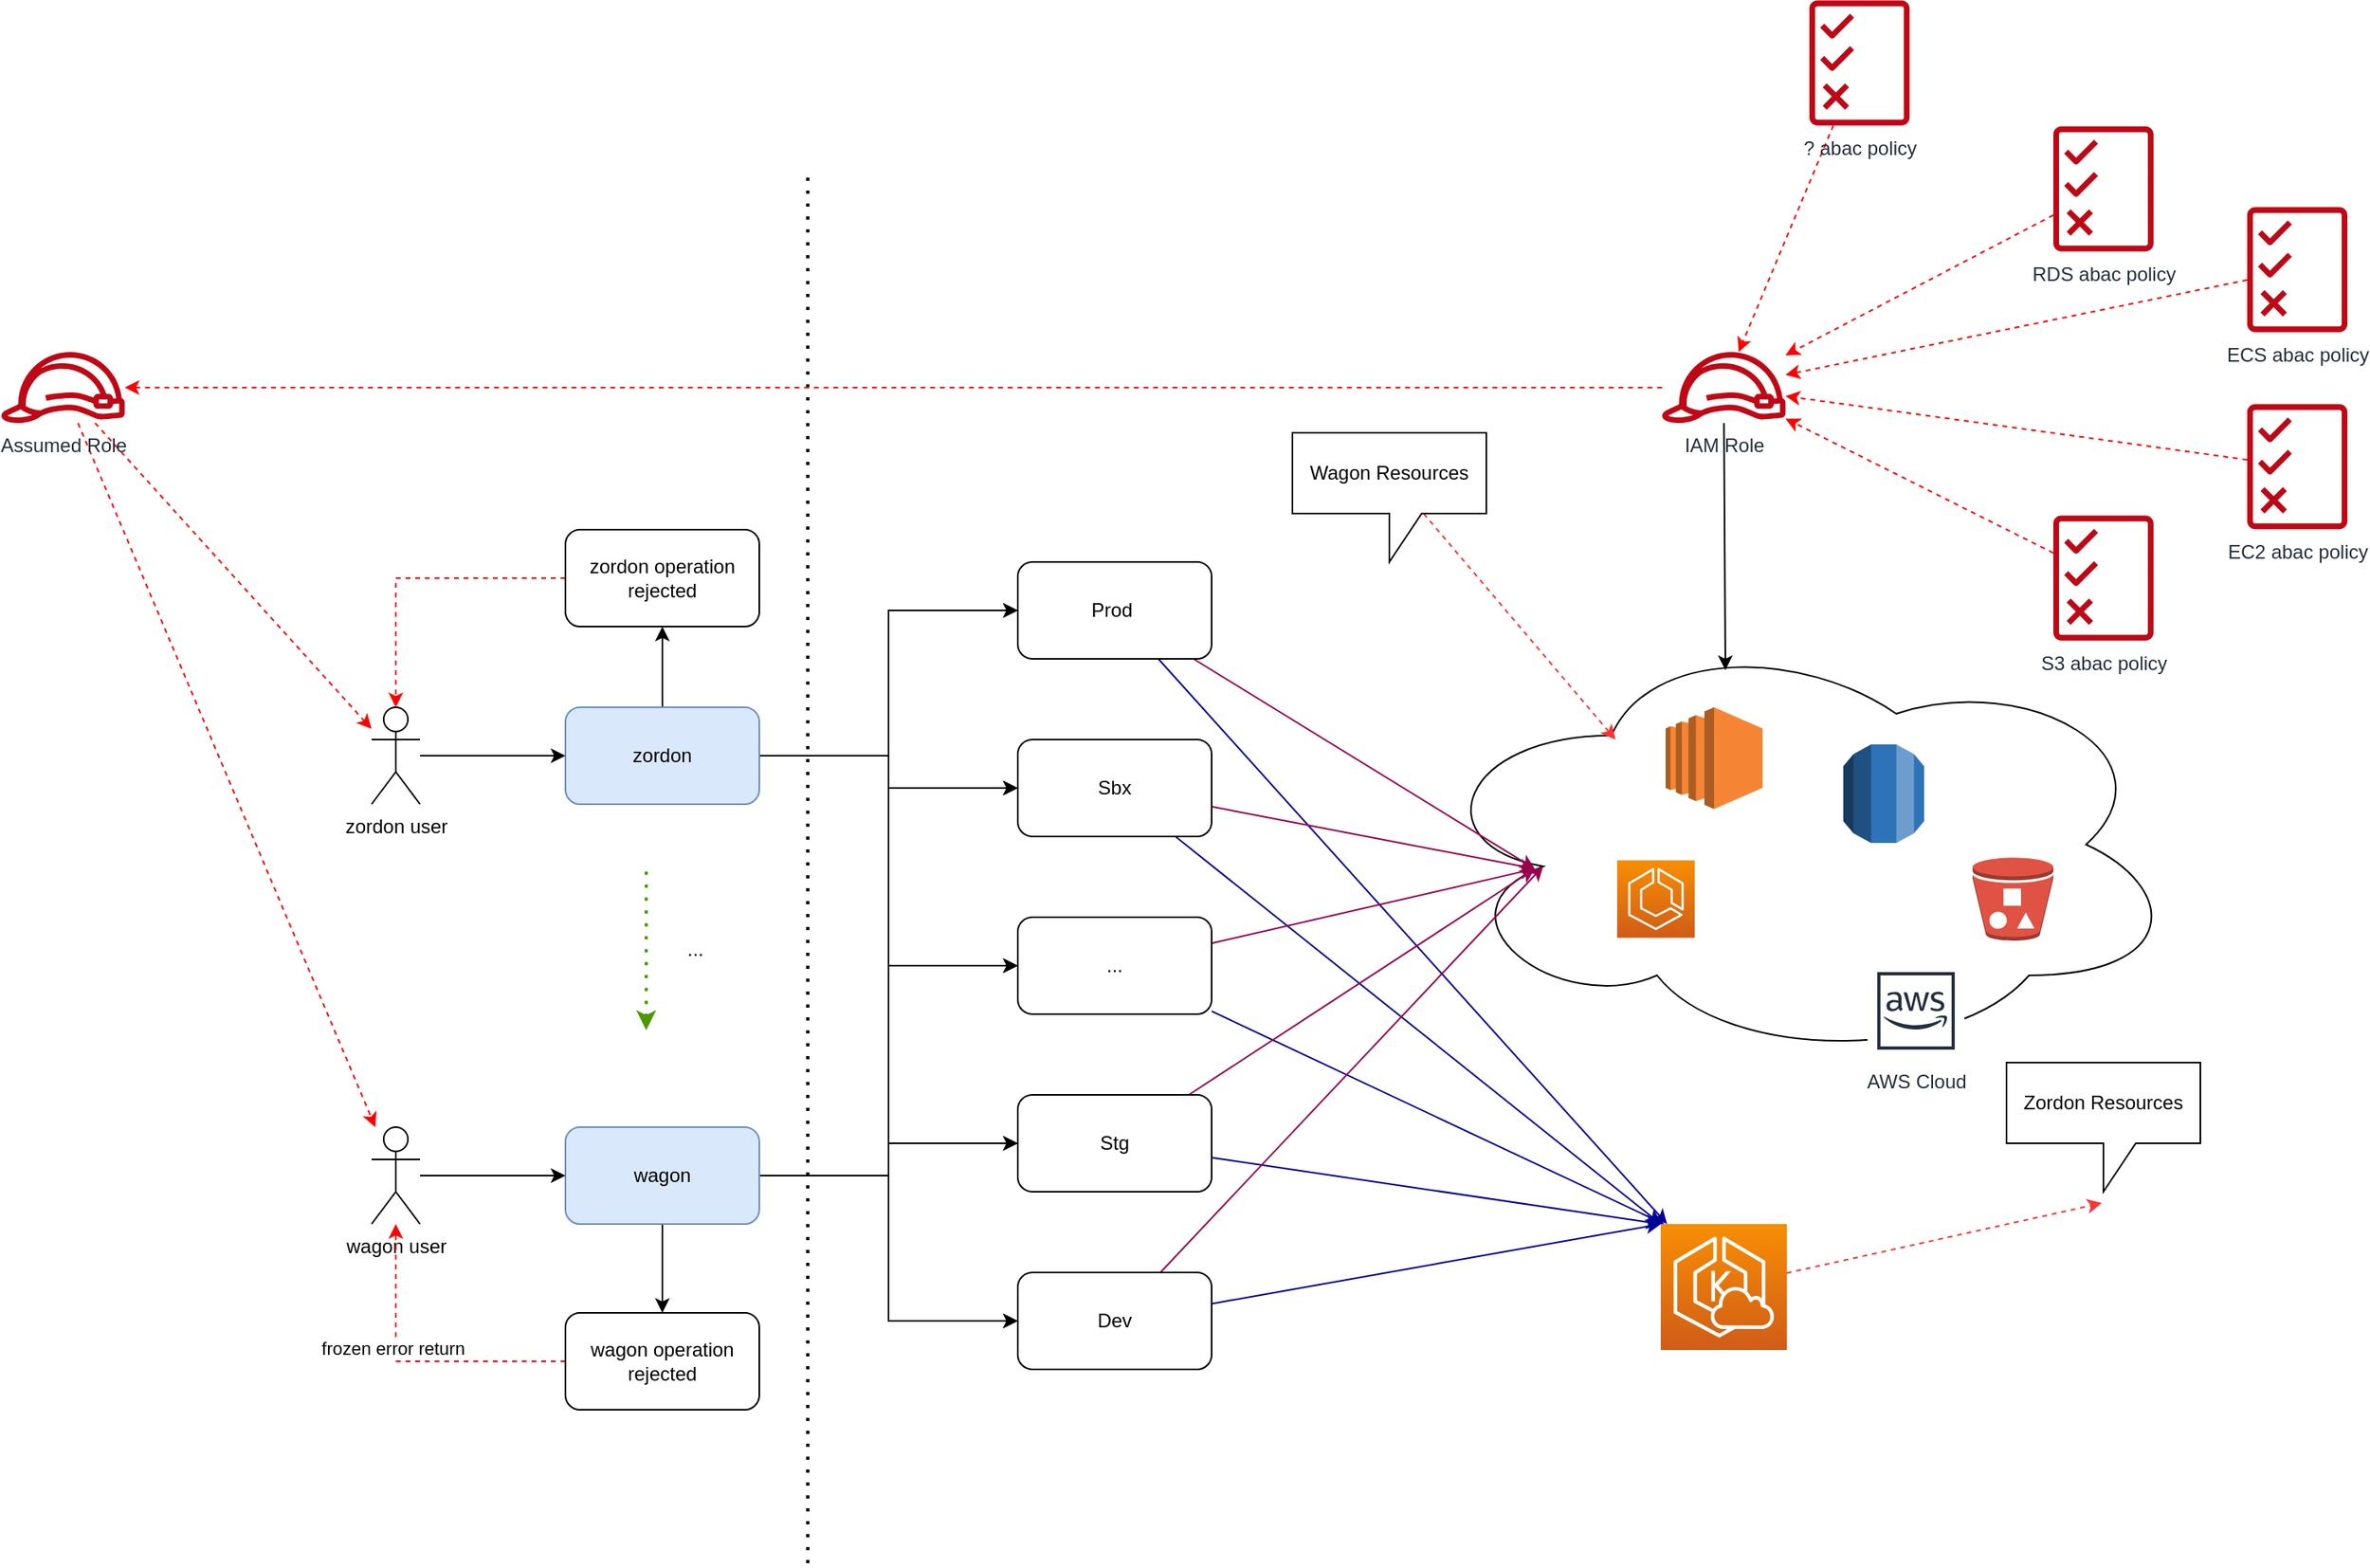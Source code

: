 <mxfile version="20.8.10" type="github">
  <diagram id="oAuHuwjXM5DOT20ScF70" name="Page-1">
    <mxGraphModel dx="1915" dy="1131" grid="1" gridSize="10" guides="1" tooltips="1" connect="1" arrows="1" fold="1" page="1" pageScale="1" pageWidth="850" pageHeight="1100" math="0" shadow="0">
      <root>
        <mxCell id="0" />
        <mxCell id="1" parent="0" />
        <mxCell id="sp-5pNt451_1ZDjbyw_R-9" value="" style="ellipse;shape=cloud;whiteSpace=wrap;html=1;" vertex="1" parent="1">
          <mxGeometry x="1000" y="420" width="470" height="270" as="geometry" />
        </mxCell>
        <mxCell id="0ugB0ae400mzICG-W8F5-35" value="" style="edgeStyle=none;rounded=0;orthogonalLoop=1;jettySize=auto;html=1;startArrow=none;startFill=0;" parent="1" source="0ugB0ae400mzICG-W8F5-1" target="0ugB0ae400mzICG-W8F5-34" edge="1">
          <mxGeometry relative="1" as="geometry" />
        </mxCell>
        <mxCell id="0ugB0ae400mzICG-W8F5-55" style="edgeStyle=orthogonalEdgeStyle;rounded=0;orthogonalLoop=1;jettySize=auto;html=1;entryX=0;entryY=0.5;entryDx=0;entryDy=0;strokeColor=#000000;startArrow=none;startFill=0;" parent="1" source="0ugB0ae400mzICG-W8F5-1" target="0ugB0ae400mzICG-W8F5-7" edge="1">
          <mxGeometry relative="1" as="geometry" />
        </mxCell>
        <mxCell id="0ugB0ae400mzICG-W8F5-56" style="edgeStyle=orthogonalEdgeStyle;rounded=0;orthogonalLoop=1;jettySize=auto;html=1;entryX=0;entryY=0.5;entryDx=0;entryDy=0;strokeColor=#000000;startArrow=none;startFill=0;" parent="1" source="0ugB0ae400mzICG-W8F5-1" target="0ugB0ae400mzICG-W8F5-6" edge="1">
          <mxGeometry relative="1" as="geometry" />
        </mxCell>
        <mxCell id="0ugB0ae400mzICG-W8F5-57" style="edgeStyle=orthogonalEdgeStyle;rounded=0;orthogonalLoop=1;jettySize=auto;html=1;entryX=0;entryY=0.5;entryDx=0;entryDy=0;strokeColor=#000000;startArrow=none;startFill=0;" parent="1" source="0ugB0ae400mzICG-W8F5-1" target="0ugB0ae400mzICG-W8F5-5" edge="1">
          <mxGeometry relative="1" as="geometry" />
        </mxCell>
        <mxCell id="0ugB0ae400mzICG-W8F5-58" style="edgeStyle=orthogonalEdgeStyle;rounded=0;orthogonalLoop=1;jettySize=auto;html=1;entryX=0;entryY=0.5;entryDx=0;entryDy=0;strokeColor=#000000;startArrow=none;startFill=0;" parent="1" source="0ugB0ae400mzICG-W8F5-1" target="0ugB0ae400mzICG-W8F5-4" edge="1">
          <mxGeometry relative="1" as="geometry" />
        </mxCell>
        <mxCell id="0ugB0ae400mzICG-W8F5-59" style="edgeStyle=orthogonalEdgeStyle;rounded=0;orthogonalLoop=1;jettySize=auto;html=1;entryX=0;entryY=0.5;entryDx=0;entryDy=0;strokeColor=#000000;startArrow=none;startFill=0;" parent="1" source="0ugB0ae400mzICG-W8F5-1" target="0ugB0ae400mzICG-W8F5-3" edge="1">
          <mxGeometry relative="1" as="geometry" />
        </mxCell>
        <mxCell id="0ugB0ae400mzICG-W8F5-1" value="wagon" style="rounded=1;whiteSpace=wrap;html=1;fillColor=#dae8fc;strokeColor=#6c8ebf;" parent="1" vertex="1">
          <mxGeometry x="470" y="730" width="120" height="60" as="geometry" />
        </mxCell>
        <mxCell id="sp-5pNt451_1ZDjbyw_R-30" style="edgeStyle=none;rounded=0;orthogonalLoop=1;jettySize=auto;html=1;strokeColor=#000099;startArrow=none;startFill=0;" edge="1" parent="1" source="0ugB0ae400mzICG-W8F5-3" target="sp-5pNt451_1ZDjbyw_R-28">
          <mxGeometry relative="1" as="geometry" />
        </mxCell>
        <mxCell id="sp-5pNt451_1ZDjbyw_R-39" style="edgeStyle=none;rounded=0;orthogonalLoop=1;jettySize=auto;html=1;strokeColor=#99004D;startArrow=none;startFill=0;" edge="1" parent="1" source="0ugB0ae400mzICG-W8F5-3">
          <mxGeometry relative="1" as="geometry">
            <mxPoint x="1070" y="570" as="targetPoint" />
          </mxGeometry>
        </mxCell>
        <mxCell id="0ugB0ae400mzICG-W8F5-3" value="Prod&amp;nbsp;" style="rounded=1;whiteSpace=wrap;html=1;" parent="1" vertex="1">
          <mxGeometry x="750" y="380" width="120" height="60" as="geometry" />
        </mxCell>
        <mxCell id="sp-5pNt451_1ZDjbyw_R-31" style="edgeStyle=none;rounded=0;orthogonalLoop=1;jettySize=auto;html=1;entryX=0;entryY=0;entryDx=0;entryDy=0;entryPerimeter=0;strokeColor=#000099;startArrow=none;startFill=0;" edge="1" parent="1" source="0ugB0ae400mzICG-W8F5-4" target="sp-5pNt451_1ZDjbyw_R-28">
          <mxGeometry relative="1" as="geometry" />
        </mxCell>
        <mxCell id="sp-5pNt451_1ZDjbyw_R-38" style="edgeStyle=none;rounded=0;orthogonalLoop=1;jettySize=auto;html=1;strokeColor=#99004D;startArrow=none;startFill=0;" edge="1" parent="1" source="0ugB0ae400mzICG-W8F5-4">
          <mxGeometry relative="1" as="geometry">
            <mxPoint x="1070" y="570" as="targetPoint" />
          </mxGeometry>
        </mxCell>
        <mxCell id="0ugB0ae400mzICG-W8F5-4" value="Sbx" style="rounded=1;whiteSpace=wrap;html=1;" parent="1" vertex="1">
          <mxGeometry x="750" y="490" width="120" height="60" as="geometry" />
        </mxCell>
        <mxCell id="sp-5pNt451_1ZDjbyw_R-32" style="edgeStyle=none;rounded=0;orthogonalLoop=1;jettySize=auto;html=1;strokeColor=#000099;startArrow=none;startFill=0;" edge="1" parent="1" source="0ugB0ae400mzICG-W8F5-5">
          <mxGeometry relative="1" as="geometry">
            <mxPoint x="1150" y="790" as="targetPoint" />
          </mxGeometry>
        </mxCell>
        <mxCell id="sp-5pNt451_1ZDjbyw_R-37" style="edgeStyle=none;rounded=0;orthogonalLoop=1;jettySize=auto;html=1;strokeColor=#99004D;startArrow=none;startFill=0;" edge="1" parent="1" source="0ugB0ae400mzICG-W8F5-5">
          <mxGeometry relative="1" as="geometry">
            <mxPoint x="1070" y="570" as="targetPoint" />
          </mxGeometry>
        </mxCell>
        <mxCell id="0ugB0ae400mzICG-W8F5-5" value="..." style="rounded=1;whiteSpace=wrap;html=1;" parent="1" vertex="1">
          <mxGeometry x="750" y="600" width="120" height="60" as="geometry" />
        </mxCell>
        <mxCell id="sp-5pNt451_1ZDjbyw_R-33" style="edgeStyle=none;rounded=0;orthogonalLoop=1;jettySize=auto;html=1;entryX=0;entryY=0;entryDx=0;entryDy=0;entryPerimeter=0;strokeColor=#000099;startArrow=none;startFill=0;" edge="1" parent="1" source="0ugB0ae400mzICG-W8F5-6" target="sp-5pNt451_1ZDjbyw_R-28">
          <mxGeometry relative="1" as="geometry" />
        </mxCell>
        <mxCell id="sp-5pNt451_1ZDjbyw_R-36" style="edgeStyle=none;rounded=0;orthogonalLoop=1;jettySize=auto;html=1;strokeColor=#99004D;startArrow=none;startFill=0;" edge="1" parent="1" source="0ugB0ae400mzICG-W8F5-6">
          <mxGeometry relative="1" as="geometry">
            <mxPoint x="1070" y="570" as="targetPoint" />
          </mxGeometry>
        </mxCell>
        <mxCell id="0ugB0ae400mzICG-W8F5-6" value="Stg" style="rounded=1;whiteSpace=wrap;html=1;" parent="1" vertex="1">
          <mxGeometry x="750" y="710" width="120" height="60" as="geometry" />
        </mxCell>
        <mxCell id="sp-5pNt451_1ZDjbyw_R-34" style="edgeStyle=none;rounded=0;orthogonalLoop=1;jettySize=auto;html=1;entryX=0;entryY=0;entryDx=0;entryDy=0;entryPerimeter=0;strokeColor=#000099;startArrow=none;startFill=0;" edge="1" parent="1" source="0ugB0ae400mzICG-W8F5-7" target="sp-5pNt451_1ZDjbyw_R-28">
          <mxGeometry relative="1" as="geometry" />
        </mxCell>
        <mxCell id="sp-5pNt451_1ZDjbyw_R-35" style="edgeStyle=none;rounded=0;orthogonalLoop=1;jettySize=auto;html=1;entryX=0.16;entryY=0.55;entryDx=0;entryDy=0;entryPerimeter=0;strokeColor=#99004D;startArrow=none;startFill=0;" edge="1" parent="1" source="0ugB0ae400mzICG-W8F5-7" target="sp-5pNt451_1ZDjbyw_R-9">
          <mxGeometry relative="1" as="geometry" />
        </mxCell>
        <mxCell id="0ugB0ae400mzICG-W8F5-7" value="Dev" style="rounded=1;whiteSpace=wrap;html=1;" parent="1" vertex="1">
          <mxGeometry x="750" y="820" width="120" height="60" as="geometry" />
        </mxCell>
        <mxCell id="0ugB0ae400mzICG-W8F5-32" style="edgeStyle=none;rounded=0;orthogonalLoop=1;jettySize=auto;html=1;startArrow=none;startFill=0;" parent="1" source="0ugB0ae400mzICG-W8F5-20" target="0ugB0ae400mzICG-W8F5-1" edge="1">
          <mxGeometry relative="1" as="geometry" />
        </mxCell>
        <mxCell id="0ugB0ae400mzICG-W8F5-20" value="wagon user" style="shape=umlActor;verticalLabelPosition=bottom;verticalAlign=top;html=1;outlineConnect=0;" parent="1" vertex="1">
          <mxGeometry x="350" y="730" width="30" height="60" as="geometry" />
        </mxCell>
        <mxCell id="0ugB0ae400mzICG-W8F5-36" style="edgeStyle=none;rounded=0;orthogonalLoop=1;jettySize=auto;html=1;startArrow=none;startFill=0;dashed=1;strokeColor=#FF0000;" parent="1" source="0ugB0ae400mzICG-W8F5-34" target="0ugB0ae400mzICG-W8F5-20" edge="1">
          <mxGeometry relative="1" as="geometry">
            <Array as="points">
              <mxPoint x="365" y="875" />
            </Array>
          </mxGeometry>
        </mxCell>
        <mxCell id="0ugB0ae400mzICG-W8F5-37" value="frozen error return" style="edgeLabel;html=1;align=center;verticalAlign=middle;resizable=0;points=[];" parent="0ugB0ae400mzICG-W8F5-36" vertex="1" connectable="0">
          <mxGeometry x="0.191" y="2" relative="1" as="geometry">
            <mxPoint as="offset" />
          </mxGeometry>
        </mxCell>
        <mxCell id="0ugB0ae400mzICG-W8F5-34" value="wagon operation rejected" style="rounded=1;whiteSpace=wrap;html=1;" parent="1" vertex="1">
          <mxGeometry x="470" y="845" width="120" height="60" as="geometry" />
        </mxCell>
        <mxCell id="0ugB0ae400mzICG-W8F5-40" value="" style="edgeStyle=none;rounded=0;orthogonalLoop=1;jettySize=auto;html=1;startArrow=none;startFill=0;" parent="1" source="0ugB0ae400mzICG-W8F5-41" target="0ugB0ae400mzICG-W8F5-46" edge="1">
          <mxGeometry relative="1" as="geometry" />
        </mxCell>
        <mxCell id="0ugB0ae400mzICG-W8F5-50" style="edgeStyle=orthogonalEdgeStyle;rounded=0;orthogonalLoop=1;jettySize=auto;html=1;entryX=0;entryY=0.5;entryDx=0;entryDy=0;strokeColor=#000000;startArrow=none;startFill=0;" parent="1" source="0ugB0ae400mzICG-W8F5-41" target="0ugB0ae400mzICG-W8F5-3" edge="1">
          <mxGeometry relative="1" as="geometry" />
        </mxCell>
        <mxCell id="0ugB0ae400mzICG-W8F5-51" style="edgeStyle=orthogonalEdgeStyle;rounded=0;orthogonalLoop=1;jettySize=auto;html=1;entryX=0;entryY=0.5;entryDx=0;entryDy=0;strokeColor=#000000;startArrow=none;startFill=0;" parent="1" source="0ugB0ae400mzICG-W8F5-41" target="0ugB0ae400mzICG-W8F5-4" edge="1">
          <mxGeometry relative="1" as="geometry" />
        </mxCell>
        <mxCell id="0ugB0ae400mzICG-W8F5-52" style="edgeStyle=orthogonalEdgeStyle;rounded=0;orthogonalLoop=1;jettySize=auto;html=1;entryX=0;entryY=0.5;entryDx=0;entryDy=0;strokeColor=#000000;startArrow=none;startFill=0;" parent="1" source="0ugB0ae400mzICG-W8F5-41" target="0ugB0ae400mzICG-W8F5-5" edge="1">
          <mxGeometry relative="1" as="geometry" />
        </mxCell>
        <mxCell id="0ugB0ae400mzICG-W8F5-53" style="edgeStyle=orthogonalEdgeStyle;rounded=0;orthogonalLoop=1;jettySize=auto;html=1;entryX=0;entryY=0.5;entryDx=0;entryDy=0;strokeColor=#000000;startArrow=none;startFill=0;" parent="1" source="0ugB0ae400mzICG-W8F5-41" target="0ugB0ae400mzICG-W8F5-6" edge="1">
          <mxGeometry relative="1" as="geometry" />
        </mxCell>
        <mxCell id="0ugB0ae400mzICG-W8F5-54" style="edgeStyle=orthogonalEdgeStyle;rounded=0;orthogonalLoop=1;jettySize=auto;html=1;entryX=0;entryY=0.5;entryDx=0;entryDy=0;strokeColor=#000000;startArrow=none;startFill=0;" parent="1" source="0ugB0ae400mzICG-W8F5-41" target="0ugB0ae400mzICG-W8F5-7" edge="1">
          <mxGeometry relative="1" as="geometry" />
        </mxCell>
        <mxCell id="0ugB0ae400mzICG-W8F5-41" value="zordon" style="rounded=1;whiteSpace=wrap;html=1;fillColor=#dae8fc;strokeColor=#6c8ebf;" parent="1" vertex="1">
          <mxGeometry x="470" y="470" width="120" height="60" as="geometry" />
        </mxCell>
        <mxCell id="0ugB0ae400mzICG-W8F5-42" style="edgeStyle=none;rounded=0;orthogonalLoop=1;jettySize=auto;html=1;startArrow=none;startFill=0;" parent="1" source="0ugB0ae400mzICG-W8F5-43" target="0ugB0ae400mzICG-W8F5-41" edge="1">
          <mxGeometry relative="1" as="geometry" />
        </mxCell>
        <mxCell id="0ugB0ae400mzICG-W8F5-43" value="zordon user" style="shape=umlActor;verticalLabelPosition=bottom;verticalAlign=top;html=1;outlineConnect=0;" parent="1" vertex="1">
          <mxGeometry x="350" y="470" width="30" height="60" as="geometry" />
        </mxCell>
        <mxCell id="0ugB0ae400mzICG-W8F5-62" style="edgeStyle=orthogonalEdgeStyle;rounded=0;orthogonalLoop=1;jettySize=auto;html=1;entryX=0.5;entryY=0;entryDx=0;entryDy=0;entryPerimeter=0;strokeColor=#FF0000;startArrow=none;startFill=0;dashed=1;" parent="1" source="0ugB0ae400mzICG-W8F5-46" target="0ugB0ae400mzICG-W8F5-43" edge="1">
          <mxGeometry relative="1" as="geometry" />
        </mxCell>
        <mxCell id="0ugB0ae400mzICG-W8F5-46" value="zordon operation rejected" style="rounded=1;whiteSpace=wrap;html=1;" parent="1" vertex="1">
          <mxGeometry x="470" y="360" width="120" height="60" as="geometry" />
        </mxCell>
        <mxCell id="1Di5xU04i7RZSqZTIgAf-1" value="" style="endArrow=none;dashed=1;html=1;dashPattern=1 3;strokeWidth=2;rounded=0;" parent="1" edge="1">
          <mxGeometry width="50" height="50" relative="1" as="geometry">
            <mxPoint x="620" y="1000" as="sourcePoint" />
            <mxPoint x="620" y="140" as="targetPoint" />
          </mxGeometry>
        </mxCell>
        <mxCell id="1Di5xU04i7RZSqZTIgAf-17" style="edgeStyle=none;rounded=0;orthogonalLoop=1;jettySize=auto;html=1;dashed=1;strokeColor=#FF0000;" parent="1" source="1Di5xU04i7RZSqZTIgAf-11" target="1Di5xU04i7RZSqZTIgAf-12" edge="1">
          <mxGeometry relative="1" as="geometry" />
        </mxCell>
        <mxCell id="1Di5xU04i7RZSqZTIgAf-11" value="ECS abac policy" style="sketch=0;outlineConnect=0;fontColor=#232F3E;gradientColor=none;fillColor=#BF0816;strokeColor=none;dashed=0;verticalLabelPosition=bottom;verticalAlign=top;align=center;html=1;fontSize=12;fontStyle=0;aspect=fixed;pointerEvents=1;shape=mxgraph.aws4.permissions;" parent="1" vertex="1">
          <mxGeometry x="1511" y="160" width="62" height="78" as="geometry" />
        </mxCell>
        <mxCell id="1Di5xU04i7RZSqZTIgAf-25" style="edgeStyle=none;rounded=0;orthogonalLoop=1;jettySize=auto;html=1;dashed=1;strokeColor=#FF0000;" parent="1" source="1Di5xU04i7RZSqZTIgAf-12" target="1Di5xU04i7RZSqZTIgAf-24" edge="1">
          <mxGeometry relative="1" as="geometry" />
        </mxCell>
        <mxCell id="sp-5pNt451_1ZDjbyw_R-10" style="edgeStyle=none;rounded=0;orthogonalLoop=1;jettySize=auto;html=1;entryX=0.4;entryY=0.1;entryDx=0;entryDy=0;entryPerimeter=0;strokeColor=#000000;startArrow=none;startFill=0;" edge="1" parent="1" source="1Di5xU04i7RZSqZTIgAf-12" target="sp-5pNt451_1ZDjbyw_R-9">
          <mxGeometry relative="1" as="geometry" />
        </mxCell>
        <mxCell id="1Di5xU04i7RZSqZTIgAf-12" value="IAM Role" style="sketch=0;outlineConnect=0;fontColor=#232F3E;gradientColor=none;fillColor=#BF0816;strokeColor=none;dashed=0;verticalLabelPosition=bottom;verticalAlign=top;align=center;html=1;fontSize=12;fontStyle=0;aspect=fixed;pointerEvents=1;shape=mxgraph.aws4.role;" parent="1" vertex="1">
          <mxGeometry x="1148" y="250" width="78" height="44" as="geometry" />
        </mxCell>
        <mxCell id="1Di5xU04i7RZSqZTIgAf-19" style="edgeStyle=none;rounded=0;orthogonalLoop=1;jettySize=auto;html=1;dashed=1;strokeColor=#FF0000;" parent="1" source="1Di5xU04i7RZSqZTIgAf-13" target="1Di5xU04i7RZSqZTIgAf-12" edge="1">
          <mxGeometry relative="1" as="geometry" />
        </mxCell>
        <mxCell id="1Di5xU04i7RZSqZTIgAf-13" value="S3 abac policy" style="sketch=0;outlineConnect=0;fontColor=#232F3E;gradientColor=none;fillColor=#BF0816;strokeColor=none;dashed=0;verticalLabelPosition=bottom;verticalAlign=top;align=center;html=1;fontSize=12;fontStyle=0;aspect=fixed;pointerEvents=1;shape=mxgraph.aws4.permissions;" parent="1" vertex="1">
          <mxGeometry x="1391" y="351" width="62" height="78" as="geometry" />
        </mxCell>
        <mxCell id="1Di5xU04i7RZSqZTIgAf-16" style="edgeStyle=none;rounded=0;orthogonalLoop=1;jettySize=auto;html=1;dashed=1;strokeColor=#FF0000;" parent="1" source="1Di5xU04i7RZSqZTIgAf-14" target="1Di5xU04i7RZSqZTIgAf-12" edge="1">
          <mxGeometry relative="1" as="geometry" />
        </mxCell>
        <mxCell id="1Di5xU04i7RZSqZTIgAf-14" value="RDS abac policy" style="sketch=0;outlineConnect=0;fontColor=#232F3E;gradientColor=none;fillColor=#BF0816;strokeColor=none;dashed=0;verticalLabelPosition=bottom;verticalAlign=top;align=center;html=1;fontSize=12;fontStyle=0;aspect=fixed;pointerEvents=1;shape=mxgraph.aws4.permissions;" parent="1" vertex="1">
          <mxGeometry x="1391" y="110" width="62" height="78" as="geometry" />
        </mxCell>
        <mxCell id="1Di5xU04i7RZSqZTIgAf-18" style="edgeStyle=none;rounded=0;orthogonalLoop=1;jettySize=auto;html=1;dashed=1;strokeColor=#FF0000;" parent="1" source="1Di5xU04i7RZSqZTIgAf-15" target="1Di5xU04i7RZSqZTIgAf-12" edge="1">
          <mxGeometry relative="1" as="geometry" />
        </mxCell>
        <mxCell id="1Di5xU04i7RZSqZTIgAf-15" value="EC2 abac policy" style="sketch=0;outlineConnect=0;fontColor=#232F3E;gradientColor=none;fillColor=#BF0816;strokeColor=none;dashed=0;verticalLabelPosition=bottom;verticalAlign=top;align=center;html=1;fontSize=12;fontStyle=0;aspect=fixed;pointerEvents=1;shape=mxgraph.aws4.permissions;" parent="1" vertex="1">
          <mxGeometry x="1511" y="282" width="62" height="78" as="geometry" />
        </mxCell>
        <mxCell id="1Di5xU04i7RZSqZTIgAf-26" style="edgeStyle=none;rounded=0;orthogonalLoop=1;jettySize=auto;html=1;dashed=1;strokeColor=#FF0000;" parent="1" source="1Di5xU04i7RZSqZTIgAf-24" target="0ugB0ae400mzICG-W8F5-43" edge="1">
          <mxGeometry relative="1" as="geometry" />
        </mxCell>
        <mxCell id="1Di5xU04i7RZSqZTIgAf-27" style="edgeStyle=none;rounded=0;orthogonalLoop=1;jettySize=auto;html=1;dashed=1;strokeColor=#FF0000;" parent="1" source="1Di5xU04i7RZSqZTIgAf-24" target="0ugB0ae400mzICG-W8F5-20" edge="1">
          <mxGeometry relative="1" as="geometry" />
        </mxCell>
        <mxCell id="1Di5xU04i7RZSqZTIgAf-24" value="Assumed Role" style="sketch=0;outlineConnect=0;fontColor=#232F3E;gradientColor=none;fillColor=#BF0816;strokeColor=none;dashed=0;verticalLabelPosition=bottom;verticalAlign=top;align=center;html=1;fontSize=12;fontStyle=0;aspect=fixed;pointerEvents=1;shape=mxgraph.aws4.role;" parent="1" vertex="1">
          <mxGeometry x="120" y="250" width="78" height="44" as="geometry" />
        </mxCell>
        <mxCell id="Qveq7Dj3sg4tv6AfmIOn-1" value="" style="endArrow=none;dashed=1;html=1;dashPattern=1 3;strokeWidth=2;rounded=0;startArrow=classic;startFill=1;strokeColor=#4D9900;" parent="1" edge="1">
          <mxGeometry width="50" height="50" relative="1" as="geometry">
            <mxPoint x="520" y="670" as="sourcePoint" />
            <mxPoint x="520" y="570" as="targetPoint" />
          </mxGeometry>
        </mxCell>
        <mxCell id="Qveq7Dj3sg4tv6AfmIOn-2" value="..." style="text;html=1;align=center;verticalAlign=middle;resizable=0;points=[];autosize=1;strokeColor=none;fillColor=none;" parent="1" vertex="1">
          <mxGeometry x="535" y="605" width="30" height="30" as="geometry" />
        </mxCell>
        <mxCell id="sp-5pNt451_1ZDjbyw_R-25" style="edgeStyle=none;rounded=0;orthogonalLoop=1;jettySize=auto;html=1;strokeColor=#FF0000;startArrow=none;startFill=0;dashed=1;" edge="1" parent="1" source="sp-5pNt451_1ZDjbyw_R-22" target="1Di5xU04i7RZSqZTIgAf-12">
          <mxGeometry relative="1" as="geometry" />
        </mxCell>
        <mxCell id="sp-5pNt451_1ZDjbyw_R-22" value="? abac policy" style="sketch=0;outlineConnect=0;fontColor=#232F3E;gradientColor=none;fillColor=#BF0816;strokeColor=none;dashed=0;verticalLabelPosition=bottom;verticalAlign=top;align=center;html=1;fontSize=12;fontStyle=0;aspect=fixed;pointerEvents=1;shape=mxgraph.aws4.permissions;" vertex="1" parent="1">
          <mxGeometry x="1240" y="32" width="62" height="78" as="geometry" />
        </mxCell>
        <mxCell id="sp-5pNt451_1ZDjbyw_R-27" value="" style="group" vertex="1" connectable="0" parent="1">
          <mxGeometry x="1121" y="470" width="270" height="218" as="geometry" />
        </mxCell>
        <mxCell id="1Di5xU04i7RZSqZTIgAf-3" value="" style="sketch=0;points=[[0,0,0],[0.25,0,0],[0.5,0,0],[0.75,0,0],[1,0,0],[0,1,0],[0.25,1,0],[0.5,1,0],[0.75,1,0],[1,1,0],[0,0.25,0],[0,0.5,0],[0,0.75,0],[1,0.25,0],[1,0.5,0],[1,0.75,0]];outlineConnect=0;fontColor=#232F3E;gradientColor=#F78E04;gradientDirection=north;fillColor=#D05C17;strokeColor=#ffffff;dashed=0;verticalLabelPosition=bottom;verticalAlign=top;align=center;html=1;fontSize=12;fontStyle=0;aspect=fixed;shape=mxgraph.aws4.resourceIcon;resIcon=mxgraph.aws4.ecs;" parent="sp-5pNt451_1ZDjbyw_R-27" vertex="1">
          <mxGeometry y="94.75" width="48" height="48" as="geometry" />
        </mxCell>
        <mxCell id="1Di5xU04i7RZSqZTIgAf-5" value="" style="outlineConnect=0;dashed=0;verticalLabelPosition=bottom;verticalAlign=top;align=center;html=1;shape=mxgraph.aws3.bucket_with_objects;fillColor=#E05243;gradientColor=none;" parent="sp-5pNt451_1ZDjbyw_R-27" vertex="1">
          <mxGeometry x="220" y="93" width="50" height="51.5" as="geometry" />
        </mxCell>
        <mxCell id="1Di5xU04i7RZSqZTIgAf-7" value="" style="outlineConnect=0;dashed=0;verticalLabelPosition=bottom;verticalAlign=top;align=center;html=1;shape=mxgraph.aws3.rds;fillColor=#2E73B8;gradientColor=none;" parent="sp-5pNt451_1ZDjbyw_R-27" vertex="1">
          <mxGeometry x="140" y="23" width="50" height="61" as="geometry" />
        </mxCell>
        <mxCell id="1Di5xU04i7RZSqZTIgAf-8" value="" style="outlineConnect=0;dashed=0;verticalLabelPosition=bottom;verticalAlign=top;align=center;html=1;shape=mxgraph.aws3.ec2;fillColor=#F58534;gradientColor=none;" parent="sp-5pNt451_1ZDjbyw_R-27" vertex="1">
          <mxGeometry x="30" width="60" height="63" as="geometry" />
        </mxCell>
        <mxCell id="1Di5xU04i7RZSqZTIgAf-9" value="AWS Cloud" style="sketch=0;outlineConnect=0;fontColor=#232F3E;gradientColor=none;strokeColor=#232F3E;fillColor=#ffffff;dashed=0;verticalLabelPosition=bottom;verticalAlign=top;align=center;html=1;fontSize=12;fontStyle=0;aspect=fixed;shape=mxgraph.aws4.resourceIcon;resIcon=mxgraph.aws4.aws_cloud;" parent="sp-5pNt451_1ZDjbyw_R-27" vertex="1">
          <mxGeometry x="155" y="158" width="60" height="60" as="geometry" />
        </mxCell>
        <mxCell id="sp-5pNt451_1ZDjbyw_R-21" value="" style="shape=image;html=1;verticalAlign=top;verticalLabelPosition=bottom;labelBackgroundColor=#ffffff;imageAspect=0;aspect=fixed;image=https://cdn1.iconfinder.com/data/icons/iconoir-vol-3/24/question-mark-128.png" vertex="1" parent="sp-5pNt451_1ZDjbyw_R-27">
          <mxGeometry x="97" y="100" width="58" height="58" as="geometry" />
        </mxCell>
        <mxCell id="sp-5pNt451_1ZDjbyw_R-43" style="edgeStyle=none;rounded=0;orthogonalLoop=1;jettySize=auto;html=1;entryX=0.492;entryY=1.088;entryDx=0;entryDy=0;entryPerimeter=0;dashed=1;strokeColor=#FF3333;startArrow=none;startFill=0;" edge="1" parent="1" source="sp-5pNt451_1ZDjbyw_R-28" target="sp-5pNt451_1ZDjbyw_R-42">
          <mxGeometry relative="1" as="geometry" />
        </mxCell>
        <mxCell id="sp-5pNt451_1ZDjbyw_R-28" value="" style="sketch=0;points=[[0,0,0],[0.25,0,0],[0.5,0,0],[0.75,0,0],[1,0,0],[0,1,0],[0.25,1,0],[0.5,1,0],[0.75,1,0],[1,1,0],[0,0.25,0],[0,0.5,0],[0,0.75,0],[1,0.25,0],[1,0.5,0],[1,0.75,0]];outlineConnect=0;fontColor=#232F3E;gradientColor=#F78E04;gradientDirection=north;fillColor=#D05C17;strokeColor=#ffffff;dashed=0;verticalLabelPosition=bottom;verticalAlign=top;align=center;html=1;fontSize=12;fontStyle=0;aspect=fixed;shape=mxgraph.aws4.resourceIcon;resIcon=mxgraph.aws4.eks_cloud;" vertex="1" parent="1">
          <mxGeometry x="1148" y="790" width="78" height="78" as="geometry" />
        </mxCell>
        <mxCell id="sp-5pNt451_1ZDjbyw_R-41" style="edgeStyle=none;rounded=0;orthogonalLoop=1;jettySize=auto;html=1;strokeColor=#FF3333;startArrow=none;startFill=0;dashed=1;" edge="1" parent="1" source="sp-5pNt451_1ZDjbyw_R-40">
          <mxGeometry relative="1" as="geometry">
            <mxPoint x="1120" y="490" as="targetPoint" />
          </mxGeometry>
        </mxCell>
        <mxCell id="sp-5pNt451_1ZDjbyw_R-40" value="Wagon Resources" style="shape=callout;whiteSpace=wrap;html=1;perimeter=calloutPerimeter;" vertex="1" parent="1">
          <mxGeometry x="920" y="300" width="120" height="80" as="geometry" />
        </mxCell>
        <mxCell id="sp-5pNt451_1ZDjbyw_R-42" value="Zordon Resources" style="shape=callout;whiteSpace=wrap;html=1;perimeter=calloutPerimeter;" vertex="1" parent="1">
          <mxGeometry x="1362" y="690" width="120" height="80" as="geometry" />
        </mxCell>
      </root>
    </mxGraphModel>
  </diagram>
</mxfile>
